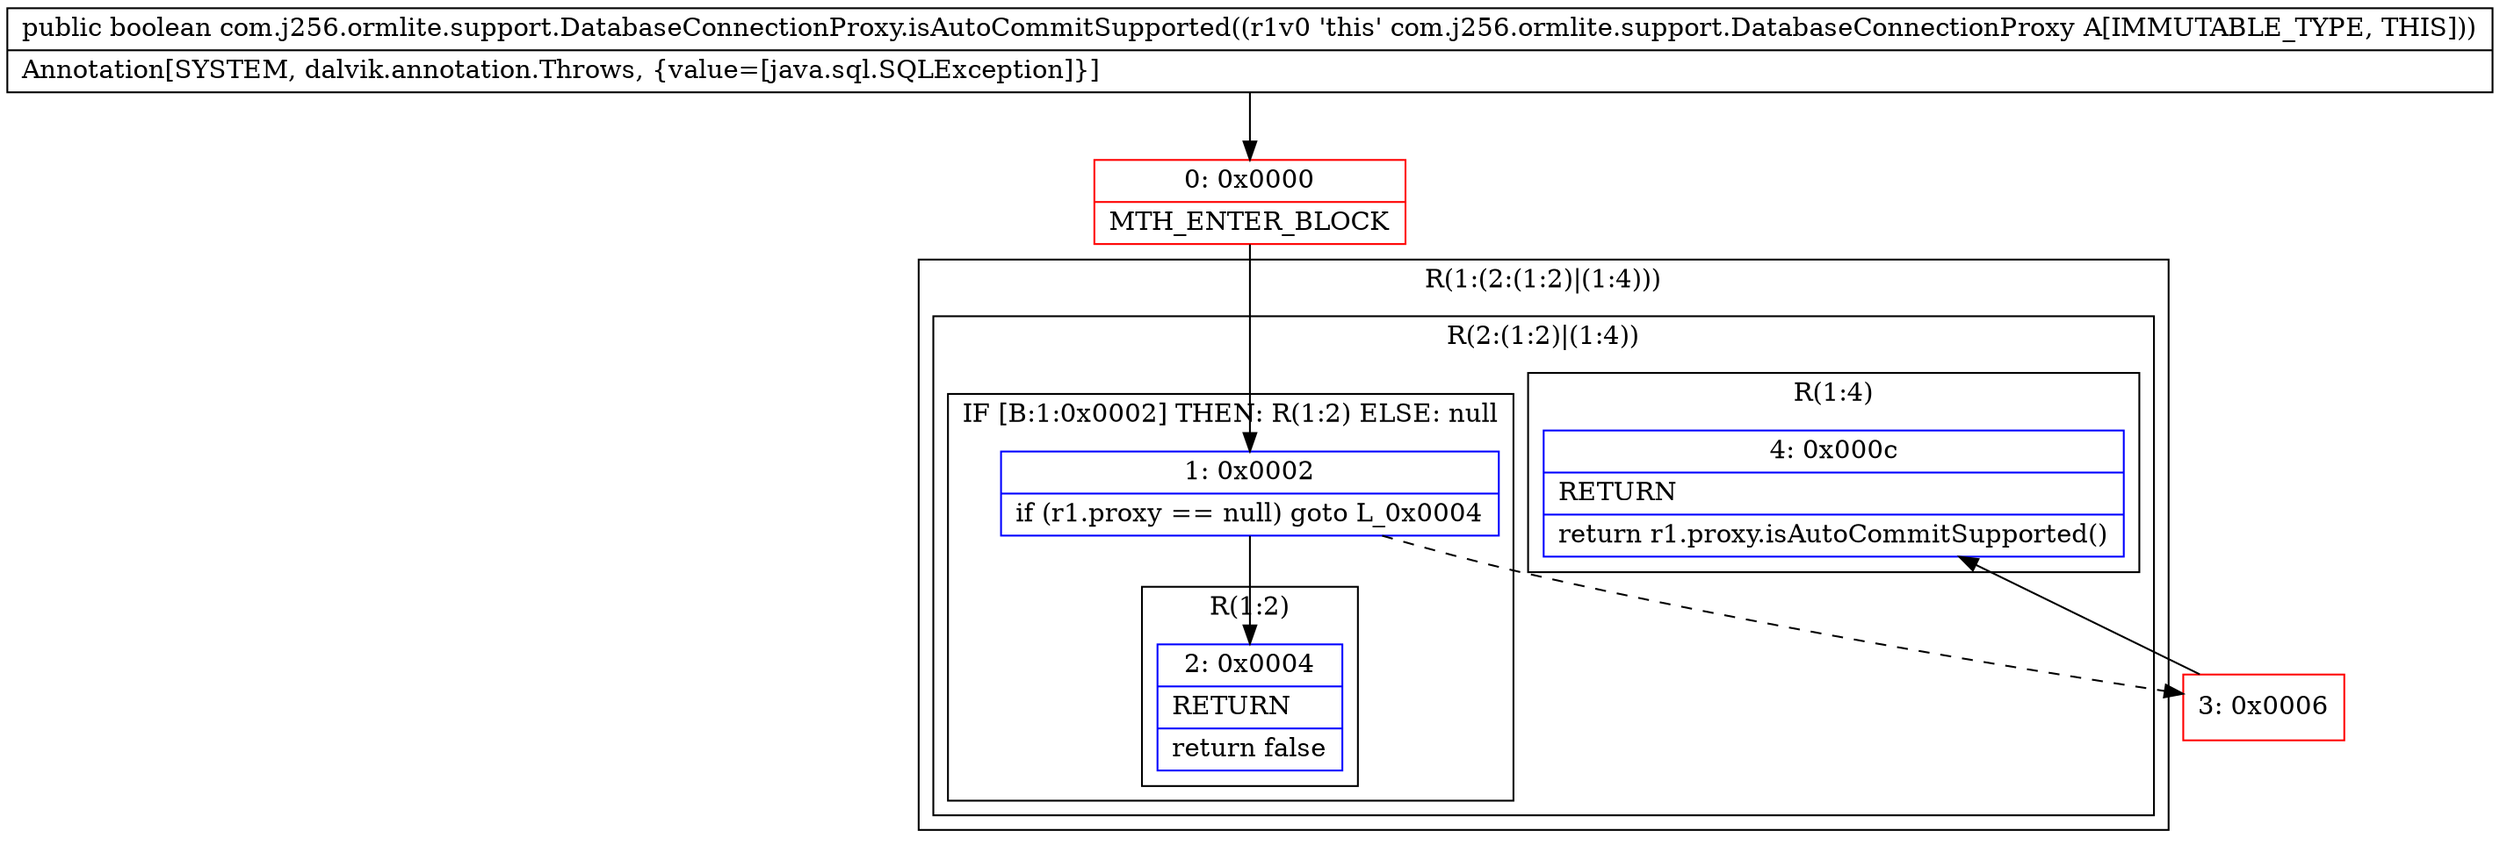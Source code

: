 digraph "CFG forcom.j256.ormlite.support.DatabaseConnectionProxy.isAutoCommitSupported()Z" {
subgraph cluster_Region_125524166 {
label = "R(1:(2:(1:2)|(1:4)))";
node [shape=record,color=blue];
subgraph cluster_Region_1581212338 {
label = "R(2:(1:2)|(1:4))";
node [shape=record,color=blue];
subgraph cluster_IfRegion_2099967251 {
label = "IF [B:1:0x0002] THEN: R(1:2) ELSE: null";
node [shape=record,color=blue];
Node_1 [shape=record,label="{1\:\ 0x0002|if (r1.proxy == null) goto L_0x0004\l}"];
subgraph cluster_Region_6713334 {
label = "R(1:2)";
node [shape=record,color=blue];
Node_2 [shape=record,label="{2\:\ 0x0004|RETURN\l|return false\l}"];
}
}
subgraph cluster_Region_1569110612 {
label = "R(1:4)";
node [shape=record,color=blue];
Node_4 [shape=record,label="{4\:\ 0x000c|RETURN\l|return r1.proxy.isAutoCommitSupported()\l}"];
}
}
}
Node_0 [shape=record,color=red,label="{0\:\ 0x0000|MTH_ENTER_BLOCK\l}"];
Node_3 [shape=record,color=red,label="{3\:\ 0x0006}"];
MethodNode[shape=record,label="{public boolean com.j256.ormlite.support.DatabaseConnectionProxy.isAutoCommitSupported((r1v0 'this' com.j256.ormlite.support.DatabaseConnectionProxy A[IMMUTABLE_TYPE, THIS]))  | Annotation[SYSTEM, dalvik.annotation.Throws, \{value=[java.sql.SQLException]\}]\l}"];
MethodNode -> Node_0;
Node_1 -> Node_2;
Node_1 -> Node_3[style=dashed];
Node_0 -> Node_1;
Node_3 -> Node_4;
}

